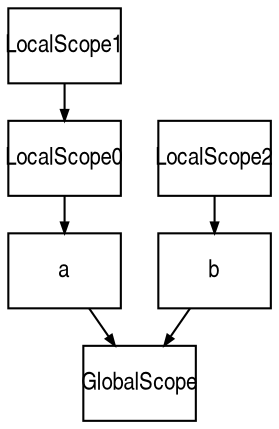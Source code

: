digraph G {
  ranksep = 0.25;
  edge [arrowsize = 0.5]
 node [shape = rect, fontname = "ArialNarrow", fontsize = 12, fixedsize = true, height = 0.50];
GlobalScope; a; LocalScope0; LocalScope1; b; LocalScope2; 
 a -> GlobalScope;
 LocalScope0 -> a;
 LocalScope1 -> LocalScope0;
 b -> GlobalScope;
 LocalScope2 -> b;
}
